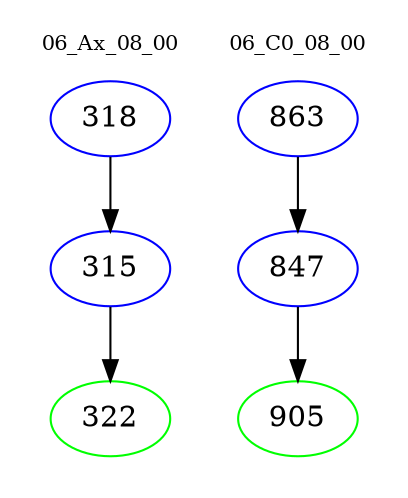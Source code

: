 digraph{
subgraph cluster_0 {
color = white
label = "06_Ax_08_00";
fontsize=10;
T0_318 [label="318", color="blue"]
T0_318 -> T0_315 [color="black"]
T0_315 [label="315", color="blue"]
T0_315 -> T0_322 [color="black"]
T0_322 [label="322", color="green"]
}
subgraph cluster_1 {
color = white
label = "06_C0_08_00";
fontsize=10;
T1_863 [label="863", color="blue"]
T1_863 -> T1_847 [color="black"]
T1_847 [label="847", color="blue"]
T1_847 -> T1_905 [color="black"]
T1_905 [label="905", color="green"]
}
}
